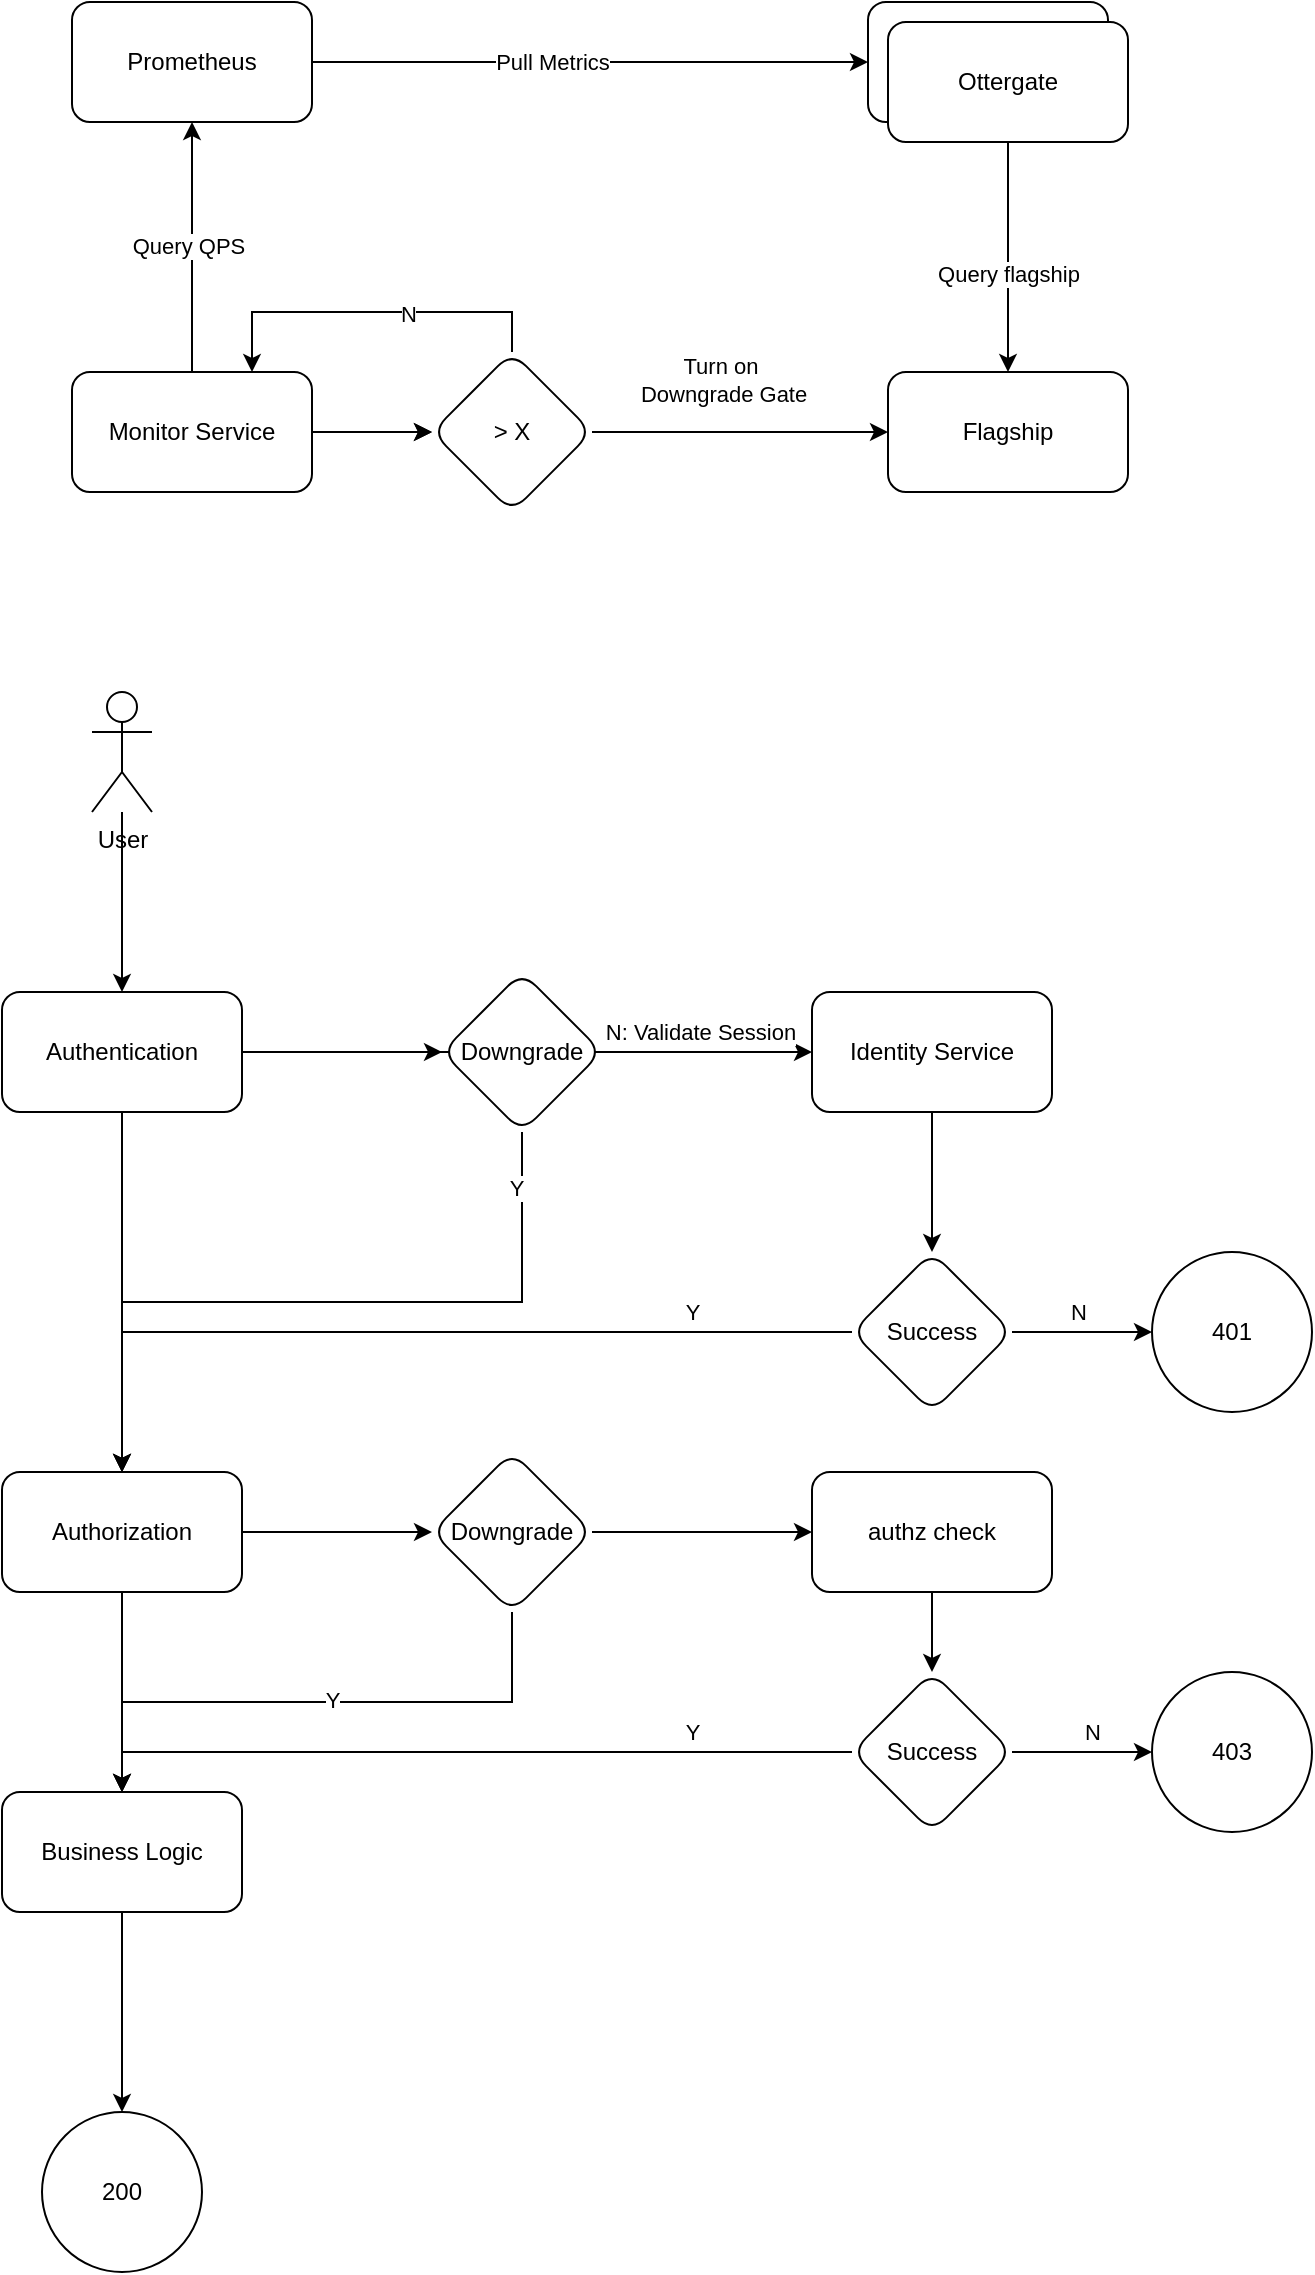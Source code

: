 <mxfile version="21.7.2" type="github">
  <diagram name="Page-1" id="RmBPvIbNuPd7S8FZ7iyv">
    <mxGraphModel dx="769" dy="1242" grid="1" gridSize="10" guides="1" tooltips="1" connect="1" arrows="1" fold="1" page="1" pageScale="1" pageWidth="850" pageHeight="1100" math="0" shadow="0">
      <root>
        <mxCell id="0" />
        <mxCell id="1" parent="0" />
        <mxCell id="hJk4Wc3B0cBzW_KDHihZ-11" style="edgeStyle=orthogonalEdgeStyle;rounded=0;orthogonalLoop=1;jettySize=auto;html=1;exitX=1;exitY=0.5;exitDx=0;exitDy=0;entryX=0;entryY=0.5;entryDx=0;entryDy=0;" edge="1" parent="1" source="hJk4Wc3B0cBzW_KDHihZ-1" target="hJk4Wc3B0cBzW_KDHihZ-6">
          <mxGeometry relative="1" as="geometry" />
        </mxCell>
        <mxCell id="hJk4Wc3B0cBzW_KDHihZ-12" value="Pull Metrics" style="edgeLabel;html=1;align=center;verticalAlign=middle;resizable=0;points=[];" vertex="1" connectable="0" parent="hJk4Wc3B0cBzW_KDHihZ-11">
          <mxGeometry x="-0.137" relative="1" as="geometry">
            <mxPoint as="offset" />
          </mxGeometry>
        </mxCell>
        <mxCell id="hJk4Wc3B0cBzW_KDHihZ-1" value="Prometheus" style="rounded=1;whiteSpace=wrap;html=1;" vertex="1" parent="1">
          <mxGeometry x="150" y="165" width="120" height="60" as="geometry" />
        </mxCell>
        <mxCell id="hJk4Wc3B0cBzW_KDHihZ-3" style="edgeStyle=orthogonalEdgeStyle;rounded=0;orthogonalLoop=1;jettySize=auto;html=1;exitX=0.5;exitY=0;exitDx=0;exitDy=0;" edge="1" parent="1" source="hJk4Wc3B0cBzW_KDHihZ-2" target="hJk4Wc3B0cBzW_KDHihZ-1">
          <mxGeometry relative="1" as="geometry" />
        </mxCell>
        <mxCell id="hJk4Wc3B0cBzW_KDHihZ-4" value="Query QPS" style="edgeLabel;html=1;align=center;verticalAlign=middle;resizable=0;points=[];" vertex="1" connectable="0" parent="hJk4Wc3B0cBzW_KDHihZ-3">
          <mxGeometry x="0.015" y="2" relative="1" as="geometry">
            <mxPoint as="offset" />
          </mxGeometry>
        </mxCell>
        <mxCell id="hJk4Wc3B0cBzW_KDHihZ-8" style="edgeStyle=orthogonalEdgeStyle;rounded=0;orthogonalLoop=1;jettySize=auto;html=1;exitX=1;exitY=0.5;exitDx=0;exitDy=0;" edge="1" parent="1" source="hJk4Wc3B0cBzW_KDHihZ-14" target="hJk4Wc3B0cBzW_KDHihZ-5">
          <mxGeometry relative="1" as="geometry" />
        </mxCell>
        <mxCell id="hJk4Wc3B0cBzW_KDHihZ-15" value="" style="edgeStyle=orthogonalEdgeStyle;rounded=0;orthogonalLoop=1;jettySize=auto;html=1;" edge="1" parent="1" source="hJk4Wc3B0cBzW_KDHihZ-2" target="hJk4Wc3B0cBzW_KDHihZ-14">
          <mxGeometry relative="1" as="geometry" />
        </mxCell>
        <mxCell id="hJk4Wc3B0cBzW_KDHihZ-2" value="Monitor Service" style="rounded=1;whiteSpace=wrap;html=1;" vertex="1" parent="1">
          <mxGeometry x="150" y="350" width="120" height="60" as="geometry" />
        </mxCell>
        <mxCell id="hJk4Wc3B0cBzW_KDHihZ-10" style="edgeStyle=orthogonalEdgeStyle;rounded=0;orthogonalLoop=1;jettySize=auto;html=1;entryX=0.5;entryY=0;entryDx=0;entryDy=0;" edge="1" parent="1" source="hJk4Wc3B0cBzW_KDHihZ-7" target="hJk4Wc3B0cBzW_KDHihZ-5">
          <mxGeometry relative="1" as="geometry" />
        </mxCell>
        <mxCell id="hJk4Wc3B0cBzW_KDHihZ-13" value="Query flagship" style="edgeLabel;html=1;align=center;verticalAlign=middle;resizable=0;points=[];" vertex="1" connectable="0" parent="hJk4Wc3B0cBzW_KDHihZ-10">
          <mxGeometry x="0.143" relative="1" as="geometry">
            <mxPoint as="offset" />
          </mxGeometry>
        </mxCell>
        <mxCell id="hJk4Wc3B0cBzW_KDHihZ-5" value="Flagship" style="rounded=1;whiteSpace=wrap;html=1;" vertex="1" parent="1">
          <mxGeometry x="558" y="350" width="120" height="60" as="geometry" />
        </mxCell>
        <mxCell id="hJk4Wc3B0cBzW_KDHihZ-6" value="" style="rounded=1;whiteSpace=wrap;html=1;" vertex="1" parent="1">
          <mxGeometry x="548" y="165" width="120" height="60" as="geometry" />
        </mxCell>
        <mxCell id="hJk4Wc3B0cBzW_KDHihZ-7" value="Ottergate" style="rounded=1;whiteSpace=wrap;html=1;" vertex="1" parent="1">
          <mxGeometry x="558" y="175" width="120" height="60" as="geometry" />
        </mxCell>
        <mxCell id="hJk4Wc3B0cBzW_KDHihZ-16" value="" style="edgeStyle=orthogonalEdgeStyle;rounded=0;orthogonalLoop=1;jettySize=auto;html=1;exitX=1;exitY=0.5;exitDx=0;exitDy=0;" edge="1" parent="1" source="hJk4Wc3B0cBzW_KDHihZ-2" target="hJk4Wc3B0cBzW_KDHihZ-14">
          <mxGeometry relative="1" as="geometry">
            <mxPoint x="270" y="380" as="sourcePoint" />
            <mxPoint x="600" y="380" as="targetPoint" />
          </mxGeometry>
        </mxCell>
        <mxCell id="hJk4Wc3B0cBzW_KDHihZ-17" value="Turn on&lt;br&gt;&amp;nbsp;Downgrade Gate" style="edgeLabel;html=1;align=center;verticalAlign=middle;resizable=0;points=[];" vertex="1" connectable="0" parent="hJk4Wc3B0cBzW_KDHihZ-16">
          <mxGeometry x="-0.241" y="3" relative="1" as="geometry">
            <mxPoint x="181" y="-23" as="offset" />
          </mxGeometry>
        </mxCell>
        <mxCell id="hJk4Wc3B0cBzW_KDHihZ-18" style="edgeStyle=orthogonalEdgeStyle;rounded=0;orthogonalLoop=1;jettySize=auto;html=1;exitX=0.5;exitY=0;exitDx=0;exitDy=0;entryX=0.75;entryY=0;entryDx=0;entryDy=0;" edge="1" parent="1" source="hJk4Wc3B0cBzW_KDHihZ-14" target="hJk4Wc3B0cBzW_KDHihZ-2">
          <mxGeometry relative="1" as="geometry" />
        </mxCell>
        <mxCell id="hJk4Wc3B0cBzW_KDHihZ-19" value="N" style="edgeLabel;html=1;align=center;verticalAlign=middle;resizable=0;points=[];" vertex="1" connectable="0" parent="hJk4Wc3B0cBzW_KDHihZ-18">
          <mxGeometry x="-0.197" y="1" relative="1" as="geometry">
            <mxPoint as="offset" />
          </mxGeometry>
        </mxCell>
        <mxCell id="hJk4Wc3B0cBzW_KDHihZ-14" value="&amp;gt; X" style="rhombus;whiteSpace=wrap;html=1;rounded=1;" vertex="1" parent="1">
          <mxGeometry x="330" y="340" width="80" height="80" as="geometry" />
        </mxCell>
        <mxCell id="hJk4Wc3B0cBzW_KDHihZ-25" value="" style="edgeStyle=orthogonalEdgeStyle;rounded=0;orthogonalLoop=1;jettySize=auto;html=1;entryX=0.5;entryY=0;entryDx=0;entryDy=0;" edge="1" parent="1" source="hJk4Wc3B0cBzW_KDHihZ-20" target="hJk4Wc3B0cBzW_KDHihZ-26">
          <mxGeometry relative="1" as="geometry">
            <mxPoint x="175" y="660" as="targetPoint" />
          </mxGeometry>
        </mxCell>
        <mxCell id="hJk4Wc3B0cBzW_KDHihZ-20" value="User" style="shape=umlActor;verticalLabelPosition=bottom;verticalAlign=top;html=1;outlineConnect=0;" vertex="1" parent="1">
          <mxGeometry x="160" y="510" width="30" height="60" as="geometry" />
        </mxCell>
        <mxCell id="hJk4Wc3B0cBzW_KDHihZ-32" style="edgeStyle=orthogonalEdgeStyle;rounded=0;orthogonalLoop=1;jettySize=auto;html=1;exitX=0.5;exitY=1;exitDx=0;exitDy=0;entryX=0.5;entryY=0;entryDx=0;entryDy=0;" edge="1" parent="1" source="hJk4Wc3B0cBzW_KDHihZ-26" target="hJk4Wc3B0cBzW_KDHihZ-27">
          <mxGeometry relative="1" as="geometry" />
        </mxCell>
        <mxCell id="hJk4Wc3B0cBzW_KDHihZ-35" value="" style="edgeStyle=orthogonalEdgeStyle;rounded=0;orthogonalLoop=1;jettySize=auto;html=1;" edge="1" parent="1" source="hJk4Wc3B0cBzW_KDHihZ-26" target="hJk4Wc3B0cBzW_KDHihZ-34">
          <mxGeometry relative="1" as="geometry" />
        </mxCell>
        <mxCell id="hJk4Wc3B0cBzW_KDHihZ-26" value="Authentication" style="rounded=1;whiteSpace=wrap;html=1;" vertex="1" parent="1">
          <mxGeometry x="115" y="660" width="120" height="60" as="geometry" />
        </mxCell>
        <mxCell id="hJk4Wc3B0cBzW_KDHihZ-30" value="" style="edgeStyle=orthogonalEdgeStyle;rounded=0;orthogonalLoop=1;jettySize=auto;html=1;exitX=1;exitY=0.5;exitDx=0;exitDy=0;" edge="1" parent="1" source="hJk4Wc3B0cBzW_KDHihZ-26" target="hJk4Wc3B0cBzW_KDHihZ-29">
          <mxGeometry relative="1" as="geometry" />
        </mxCell>
        <mxCell id="hJk4Wc3B0cBzW_KDHihZ-31" value="N: Validate Session" style="edgeLabel;html=1;align=center;verticalAlign=middle;resizable=0;points=[];" vertex="1" connectable="0" parent="hJk4Wc3B0cBzW_KDHihZ-30">
          <mxGeometry x="-0.13" y="1" relative="1" as="geometry">
            <mxPoint x="105" y="-9" as="offset" />
          </mxGeometry>
        </mxCell>
        <mxCell id="hJk4Wc3B0cBzW_KDHihZ-33" style="edgeStyle=orthogonalEdgeStyle;rounded=0;orthogonalLoop=1;jettySize=auto;html=1;exitX=0.5;exitY=1;exitDx=0;exitDy=0;" edge="1" parent="1" source="hJk4Wc3B0cBzW_KDHihZ-27" target="hJk4Wc3B0cBzW_KDHihZ-28">
          <mxGeometry relative="1" as="geometry" />
        </mxCell>
        <mxCell id="hJk4Wc3B0cBzW_KDHihZ-46" value="" style="edgeStyle=orthogonalEdgeStyle;rounded=0;orthogonalLoop=1;jettySize=auto;html=1;" edge="1" parent="1" source="hJk4Wc3B0cBzW_KDHihZ-27" target="hJk4Wc3B0cBzW_KDHihZ-45">
          <mxGeometry relative="1" as="geometry" />
        </mxCell>
        <mxCell id="hJk4Wc3B0cBzW_KDHihZ-27" value="Authorization" style="rounded=1;whiteSpace=wrap;html=1;" vertex="1" parent="1">
          <mxGeometry x="115" y="900" width="120" height="60" as="geometry" />
        </mxCell>
        <mxCell id="hJk4Wc3B0cBzW_KDHihZ-63" style="edgeStyle=orthogonalEdgeStyle;rounded=0;orthogonalLoop=1;jettySize=auto;html=1;exitX=0.5;exitY=1;exitDx=0;exitDy=0;" edge="1" parent="1" source="hJk4Wc3B0cBzW_KDHihZ-28" target="hJk4Wc3B0cBzW_KDHihZ-62">
          <mxGeometry relative="1" as="geometry" />
        </mxCell>
        <mxCell id="hJk4Wc3B0cBzW_KDHihZ-28" value="Business Logic" style="rounded=1;whiteSpace=wrap;html=1;" vertex="1" parent="1">
          <mxGeometry x="115" y="1060" width="120" height="60" as="geometry" />
        </mxCell>
        <mxCell id="hJk4Wc3B0cBzW_KDHihZ-39" value="" style="edgeStyle=orthogonalEdgeStyle;rounded=0;orthogonalLoop=1;jettySize=auto;html=1;" edge="1" parent="1" source="hJk4Wc3B0cBzW_KDHihZ-29" target="hJk4Wc3B0cBzW_KDHihZ-38">
          <mxGeometry relative="1" as="geometry" />
        </mxCell>
        <mxCell id="hJk4Wc3B0cBzW_KDHihZ-29" value="Identity Service" style="whiteSpace=wrap;html=1;rounded=1;" vertex="1" parent="1">
          <mxGeometry x="520" y="660" width="120" height="60" as="geometry" />
        </mxCell>
        <mxCell id="hJk4Wc3B0cBzW_KDHihZ-44" style="edgeStyle=orthogonalEdgeStyle;rounded=0;orthogonalLoop=1;jettySize=auto;html=1;exitX=0.5;exitY=1;exitDx=0;exitDy=0;entryX=0.5;entryY=0;entryDx=0;entryDy=0;" edge="1" parent="1" source="hJk4Wc3B0cBzW_KDHihZ-34" target="hJk4Wc3B0cBzW_KDHihZ-27">
          <mxGeometry relative="1" as="geometry" />
        </mxCell>
        <mxCell id="hJk4Wc3B0cBzW_KDHihZ-53" value="Y" style="edgeLabel;html=1;align=center;verticalAlign=middle;resizable=0;points=[];" vertex="1" connectable="0" parent="hJk4Wc3B0cBzW_KDHihZ-44">
          <mxGeometry x="-0.85" y="-3" relative="1" as="geometry">
            <mxPoint as="offset" />
          </mxGeometry>
        </mxCell>
        <mxCell id="hJk4Wc3B0cBzW_KDHihZ-34" value="Downgrade" style="rhombus;whiteSpace=wrap;html=1;rounded=1;" vertex="1" parent="1">
          <mxGeometry x="335" y="650" width="80" height="80" as="geometry" />
        </mxCell>
        <mxCell id="hJk4Wc3B0cBzW_KDHihZ-37" value="401" style="ellipse;whiteSpace=wrap;html=1;aspect=fixed;" vertex="1" parent="1">
          <mxGeometry x="690" y="790" width="80" height="80" as="geometry" />
        </mxCell>
        <mxCell id="hJk4Wc3B0cBzW_KDHihZ-40" style="edgeStyle=orthogonalEdgeStyle;rounded=0;orthogonalLoop=1;jettySize=auto;html=1;exitX=1;exitY=0.5;exitDx=0;exitDy=0;entryX=0;entryY=0.5;entryDx=0;entryDy=0;" edge="1" parent="1" source="hJk4Wc3B0cBzW_KDHihZ-38" target="hJk4Wc3B0cBzW_KDHihZ-37">
          <mxGeometry relative="1" as="geometry" />
        </mxCell>
        <mxCell id="hJk4Wc3B0cBzW_KDHihZ-41" value="N" style="edgeLabel;html=1;align=center;verticalAlign=middle;resizable=0;points=[];" vertex="1" connectable="0" parent="hJk4Wc3B0cBzW_KDHihZ-40">
          <mxGeometry x="-0.063" y="-1" relative="1" as="geometry">
            <mxPoint y="-11" as="offset" />
          </mxGeometry>
        </mxCell>
        <mxCell id="hJk4Wc3B0cBzW_KDHihZ-42" style="edgeStyle=orthogonalEdgeStyle;rounded=0;orthogonalLoop=1;jettySize=auto;html=1;exitX=0;exitY=0.5;exitDx=0;exitDy=0;entryX=0.5;entryY=0;entryDx=0;entryDy=0;" edge="1" parent="1" source="hJk4Wc3B0cBzW_KDHihZ-38" target="hJk4Wc3B0cBzW_KDHihZ-27">
          <mxGeometry relative="1" as="geometry" />
        </mxCell>
        <mxCell id="hJk4Wc3B0cBzW_KDHihZ-43" value="Y" style="edgeLabel;html=1;align=center;verticalAlign=middle;resizable=0;points=[];" vertex="1" connectable="0" parent="hJk4Wc3B0cBzW_KDHihZ-42">
          <mxGeometry x="-0.001" y="-6" relative="1" as="geometry">
            <mxPoint x="137" y="-4" as="offset" />
          </mxGeometry>
        </mxCell>
        <mxCell id="hJk4Wc3B0cBzW_KDHihZ-38" value="Success" style="rhombus;whiteSpace=wrap;html=1;rounded=1;" vertex="1" parent="1">
          <mxGeometry x="540" y="790" width="80" height="80" as="geometry" />
        </mxCell>
        <mxCell id="hJk4Wc3B0cBzW_KDHihZ-51" style="edgeStyle=orthogonalEdgeStyle;rounded=0;orthogonalLoop=1;jettySize=auto;html=1;exitX=0.5;exitY=1;exitDx=0;exitDy=0;entryX=0.5;entryY=0;entryDx=0;entryDy=0;" edge="1" parent="1" source="hJk4Wc3B0cBzW_KDHihZ-45" target="hJk4Wc3B0cBzW_KDHihZ-28">
          <mxGeometry relative="1" as="geometry" />
        </mxCell>
        <mxCell id="hJk4Wc3B0cBzW_KDHihZ-52" value="Y" style="edgeLabel;html=1;align=center;verticalAlign=middle;resizable=0;points=[];" vertex="1" connectable="0" parent="hJk4Wc3B0cBzW_KDHihZ-51">
          <mxGeometry x="-0.049" y="-1" relative="1" as="geometry">
            <mxPoint as="offset" />
          </mxGeometry>
        </mxCell>
        <mxCell id="hJk4Wc3B0cBzW_KDHihZ-55" value="" style="edgeStyle=orthogonalEdgeStyle;rounded=0;orthogonalLoop=1;jettySize=auto;html=1;" edge="1" parent="1" source="hJk4Wc3B0cBzW_KDHihZ-45" target="hJk4Wc3B0cBzW_KDHihZ-54">
          <mxGeometry relative="1" as="geometry" />
        </mxCell>
        <mxCell id="hJk4Wc3B0cBzW_KDHihZ-45" value="Downgrade" style="rhombus;whiteSpace=wrap;html=1;rounded=1;" vertex="1" parent="1">
          <mxGeometry x="330" y="890" width="80" height="80" as="geometry" />
        </mxCell>
        <mxCell id="hJk4Wc3B0cBzW_KDHihZ-47" value="403" style="ellipse;whiteSpace=wrap;html=1;aspect=fixed;" vertex="1" parent="1">
          <mxGeometry x="690" y="1000" width="80" height="80" as="geometry" />
        </mxCell>
        <mxCell id="hJk4Wc3B0cBzW_KDHihZ-58" value="" style="edgeStyle=orthogonalEdgeStyle;rounded=0;orthogonalLoop=1;jettySize=auto;html=1;" edge="1" parent="1" source="hJk4Wc3B0cBzW_KDHihZ-54" target="hJk4Wc3B0cBzW_KDHihZ-57">
          <mxGeometry relative="1" as="geometry" />
        </mxCell>
        <mxCell id="hJk4Wc3B0cBzW_KDHihZ-54" value="authz check" style="whiteSpace=wrap;html=1;rounded=1;" vertex="1" parent="1">
          <mxGeometry x="520" y="900" width="120" height="60" as="geometry" />
        </mxCell>
        <mxCell id="hJk4Wc3B0cBzW_KDHihZ-59" value="N" style="edgeStyle=orthogonalEdgeStyle;rounded=0;orthogonalLoop=1;jettySize=auto;html=1;exitX=1;exitY=0.5;exitDx=0;exitDy=0;entryX=0;entryY=0.5;entryDx=0;entryDy=0;" edge="1" parent="1" source="hJk4Wc3B0cBzW_KDHihZ-57" target="hJk4Wc3B0cBzW_KDHihZ-47">
          <mxGeometry x="0.143" y="10" relative="1" as="geometry">
            <mxPoint as="offset" />
          </mxGeometry>
        </mxCell>
        <mxCell id="hJk4Wc3B0cBzW_KDHihZ-60" style="edgeStyle=orthogonalEdgeStyle;rounded=0;orthogonalLoop=1;jettySize=auto;html=1;exitX=0;exitY=0.5;exitDx=0;exitDy=0;entryX=0.5;entryY=0;entryDx=0;entryDy=0;" edge="1" parent="1" source="hJk4Wc3B0cBzW_KDHihZ-57" target="hJk4Wc3B0cBzW_KDHihZ-28">
          <mxGeometry relative="1" as="geometry" />
        </mxCell>
        <mxCell id="hJk4Wc3B0cBzW_KDHihZ-61" value="Y" style="edgeLabel;html=1;align=center;verticalAlign=middle;resizable=0;points=[];" vertex="1" connectable="0" parent="hJk4Wc3B0cBzW_KDHihZ-60">
          <mxGeometry x="-0.697" y="-2" relative="1" as="geometry">
            <mxPoint x="-22" y="-8" as="offset" />
          </mxGeometry>
        </mxCell>
        <mxCell id="hJk4Wc3B0cBzW_KDHihZ-57" value="Success" style="rhombus;whiteSpace=wrap;html=1;rounded=1;" vertex="1" parent="1">
          <mxGeometry x="540" y="1000" width="80" height="80" as="geometry" />
        </mxCell>
        <mxCell id="hJk4Wc3B0cBzW_KDHihZ-62" value="200" style="ellipse;whiteSpace=wrap;html=1;aspect=fixed;" vertex="1" parent="1">
          <mxGeometry x="135" y="1220" width="80" height="80" as="geometry" />
        </mxCell>
      </root>
    </mxGraphModel>
  </diagram>
</mxfile>
